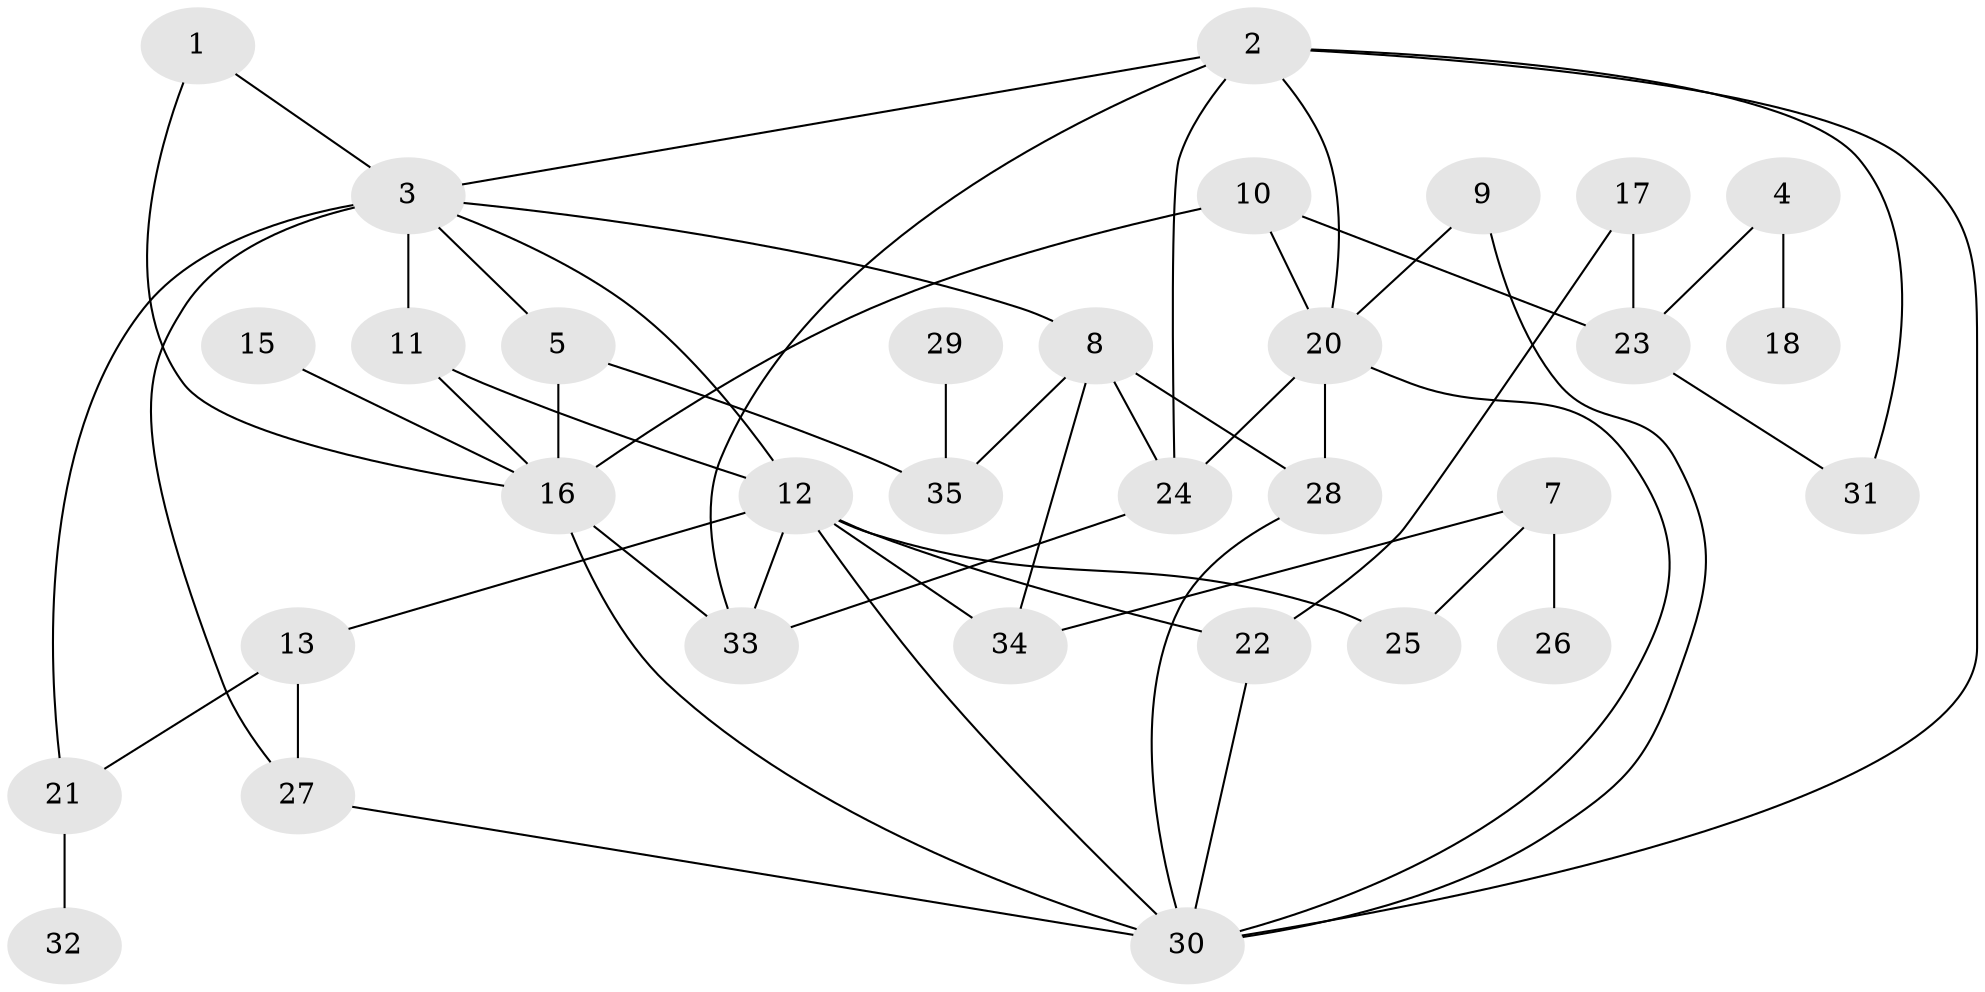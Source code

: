 // original degree distribution, {2: 0.18, 3: 0.3, 4: 0.3, 0: 0.06, 5: 0.02, 1: 0.1, 7: 0.02, 8: 0.02}
// Generated by graph-tools (version 1.1) at 2025/48/03/04/25 22:48:32]
// undirected, 32 vertices, 55 edges
graph export_dot {
  node [color=gray90,style=filled];
  1;
  2;
  3;
  4;
  5;
  7;
  8;
  9;
  10;
  11;
  12;
  13;
  15;
  16;
  17;
  18;
  20;
  21;
  22;
  23;
  24;
  25;
  26;
  27;
  28;
  29;
  30;
  31;
  32;
  33;
  34;
  35;
  1 -- 3 [weight=1.0];
  1 -- 16 [weight=1.0];
  2 -- 3 [weight=1.0];
  2 -- 20 [weight=1.0];
  2 -- 24 [weight=1.0];
  2 -- 30 [weight=1.0];
  2 -- 31 [weight=1.0];
  2 -- 33 [weight=1.0];
  3 -- 5 [weight=1.0];
  3 -- 8 [weight=1.0];
  3 -- 11 [weight=2.0];
  3 -- 12 [weight=1.0];
  3 -- 21 [weight=2.0];
  3 -- 27 [weight=1.0];
  4 -- 18 [weight=1.0];
  4 -- 23 [weight=1.0];
  5 -- 16 [weight=1.0];
  5 -- 35 [weight=1.0];
  7 -- 25 [weight=1.0];
  7 -- 26 [weight=1.0];
  7 -- 34 [weight=1.0];
  8 -- 24 [weight=1.0];
  8 -- 28 [weight=1.0];
  8 -- 34 [weight=1.0];
  8 -- 35 [weight=1.0];
  9 -- 20 [weight=1.0];
  9 -- 30 [weight=1.0];
  10 -- 16 [weight=1.0];
  10 -- 20 [weight=1.0];
  10 -- 23 [weight=1.0];
  11 -- 12 [weight=1.0];
  11 -- 16 [weight=1.0];
  12 -- 13 [weight=1.0];
  12 -- 22 [weight=1.0];
  12 -- 25 [weight=1.0];
  12 -- 30 [weight=1.0];
  12 -- 33 [weight=1.0];
  12 -- 34 [weight=2.0];
  13 -- 21 [weight=1.0];
  13 -- 27 [weight=1.0];
  15 -- 16 [weight=1.0];
  16 -- 30 [weight=1.0];
  16 -- 33 [weight=1.0];
  17 -- 22 [weight=1.0];
  17 -- 23 [weight=1.0];
  20 -- 24 [weight=1.0];
  20 -- 28 [weight=1.0];
  20 -- 30 [weight=1.0];
  21 -- 32 [weight=1.0];
  22 -- 30 [weight=1.0];
  23 -- 31 [weight=1.0];
  24 -- 33 [weight=1.0];
  27 -- 30 [weight=1.0];
  28 -- 30 [weight=1.0];
  29 -- 35 [weight=1.0];
}
